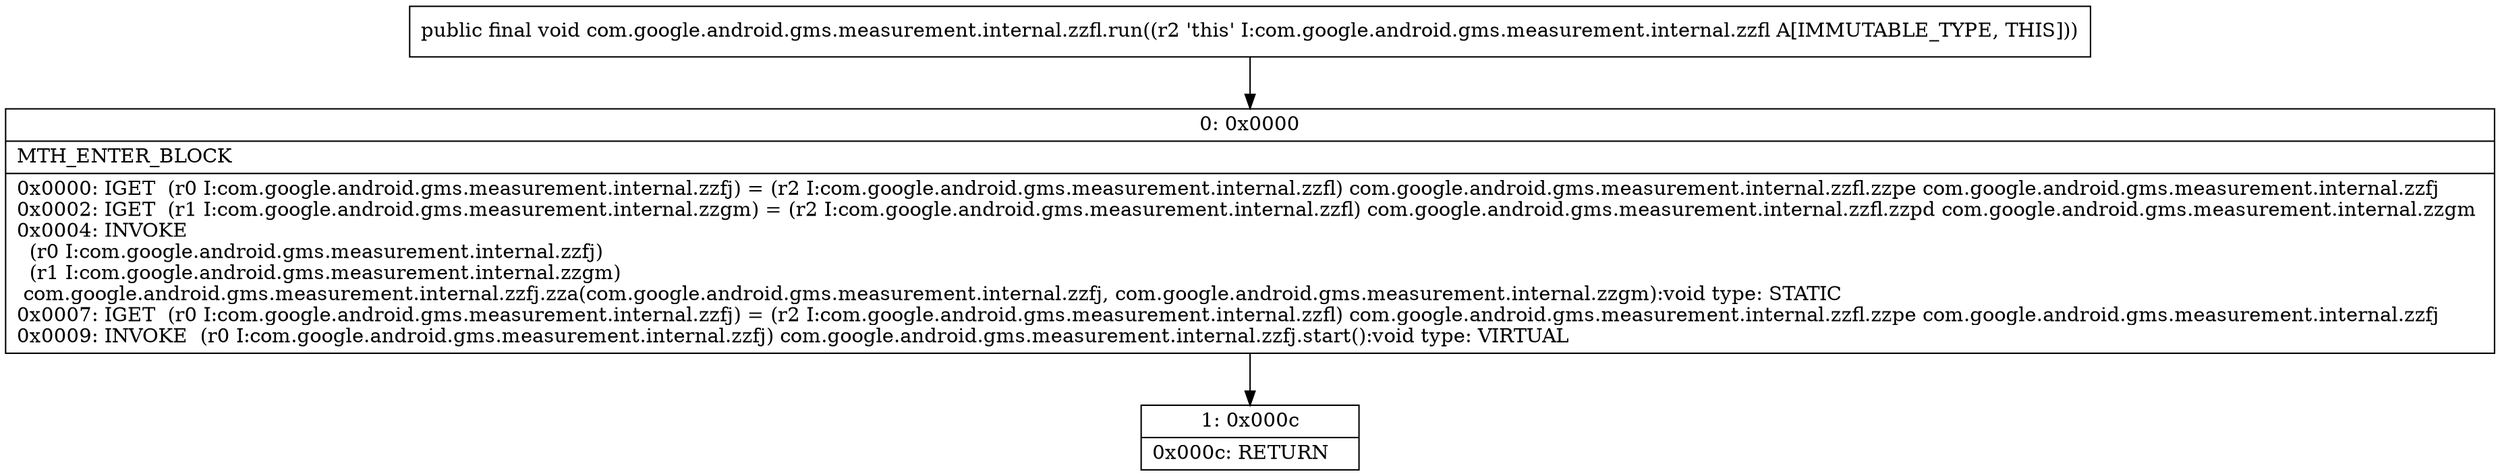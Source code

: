 digraph "CFG forcom.google.android.gms.measurement.internal.zzfl.run()V" {
Node_0 [shape=record,label="{0\:\ 0x0000|MTH_ENTER_BLOCK\l|0x0000: IGET  (r0 I:com.google.android.gms.measurement.internal.zzfj) = (r2 I:com.google.android.gms.measurement.internal.zzfl) com.google.android.gms.measurement.internal.zzfl.zzpe com.google.android.gms.measurement.internal.zzfj \l0x0002: IGET  (r1 I:com.google.android.gms.measurement.internal.zzgm) = (r2 I:com.google.android.gms.measurement.internal.zzfl) com.google.android.gms.measurement.internal.zzfl.zzpd com.google.android.gms.measurement.internal.zzgm \l0x0004: INVOKE  \l  (r0 I:com.google.android.gms.measurement.internal.zzfj)\l  (r1 I:com.google.android.gms.measurement.internal.zzgm)\l com.google.android.gms.measurement.internal.zzfj.zza(com.google.android.gms.measurement.internal.zzfj, com.google.android.gms.measurement.internal.zzgm):void type: STATIC \l0x0007: IGET  (r0 I:com.google.android.gms.measurement.internal.zzfj) = (r2 I:com.google.android.gms.measurement.internal.zzfl) com.google.android.gms.measurement.internal.zzfl.zzpe com.google.android.gms.measurement.internal.zzfj \l0x0009: INVOKE  (r0 I:com.google.android.gms.measurement.internal.zzfj) com.google.android.gms.measurement.internal.zzfj.start():void type: VIRTUAL \l}"];
Node_1 [shape=record,label="{1\:\ 0x000c|0x000c: RETURN   \l}"];
MethodNode[shape=record,label="{public final void com.google.android.gms.measurement.internal.zzfl.run((r2 'this' I:com.google.android.gms.measurement.internal.zzfl A[IMMUTABLE_TYPE, THIS])) }"];
MethodNode -> Node_0;
Node_0 -> Node_1;
}

